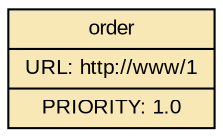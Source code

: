 digraph "iudex-gems" {
  rankdir=LR;
  bgcolor="transparent";
  node [ shape=box, style="filled", fillcolor="#f7e8b5", fontsize=10, fontname=Arial ];

  order        [ shape=record,
                 label="<t>order|URL: http://www/1|PRIORITY: 1.0" ];
}
